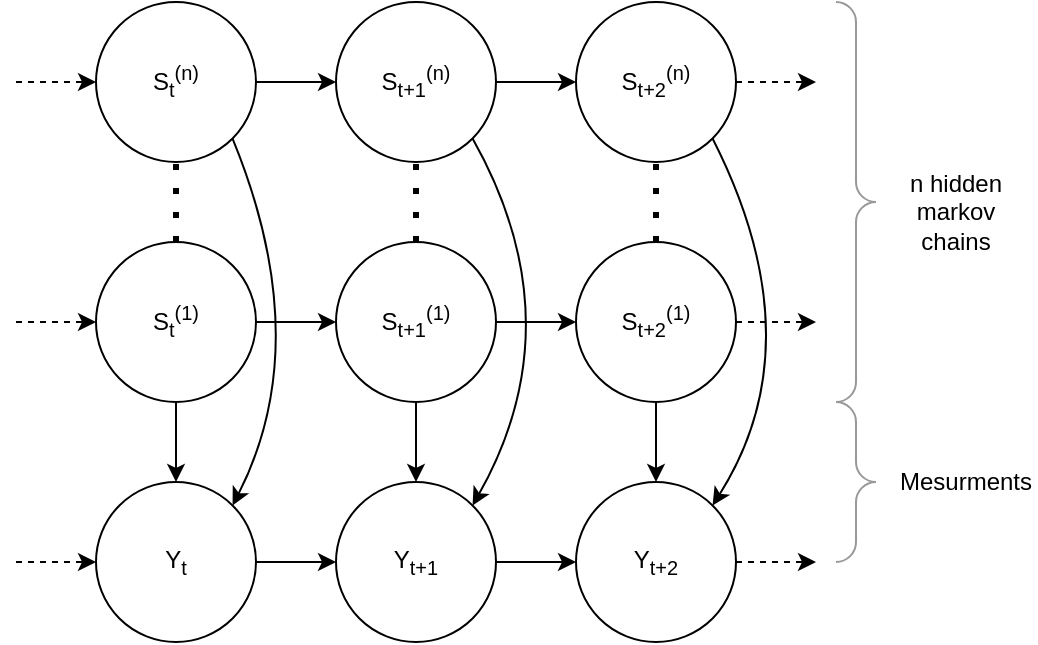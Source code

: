 <mxfile version="20.2.3" type="device"><diagram id="quvCCPkVLItVQjSiOian" name="Page-1"><mxGraphModel dx="530" dy="757" grid="1" gridSize="10" guides="1" tooltips="1" connect="1" arrows="1" fold="1" page="1" pageScale="1" pageWidth="850" pageHeight="1100" math="0" shadow="0"><root><mxCell id="0"/><mxCell id="1" parent="0"/><mxCell id="PCVajjPwWanejp1941Y9-1" value="S&lt;sub&gt;t&lt;/sub&gt;&lt;sup&gt;(n)&lt;/sup&gt;" style="ellipse;whiteSpace=wrap;html=1;aspect=fixed;" vertex="1" parent="1"><mxGeometry x="160" y="40" width="80" height="80" as="geometry"/></mxCell><mxCell id="PCVajjPwWanejp1941Y9-33" style="edgeStyle=orthogonalEdgeStyle;rounded=0;orthogonalLoop=1;jettySize=auto;html=1;exitX=0.5;exitY=1;exitDx=0;exitDy=0;entryX=0.5;entryY=0;entryDx=0;entryDy=0;strokeWidth=1;" edge="1" parent="1" source="PCVajjPwWanejp1941Y9-2" target="PCVajjPwWanejp1941Y9-17"><mxGeometry relative="1" as="geometry"/></mxCell><mxCell id="PCVajjPwWanejp1941Y9-2" value="S&lt;sub&gt;t+1&lt;/sub&gt;&lt;sup&gt;(1)&lt;/sup&gt;" style="ellipse;whiteSpace=wrap;html=1;aspect=fixed;" vertex="1" parent="1"><mxGeometry x="280" y="160" width="80" height="80" as="geometry"/></mxCell><mxCell id="PCVajjPwWanejp1941Y9-3" value="S&lt;sub&gt;t&lt;/sub&gt;&lt;sup&gt;(1)&lt;/sup&gt;" style="ellipse;whiteSpace=wrap;html=1;aspect=fixed;" vertex="1" parent="1"><mxGeometry x="160" y="160" width="80" height="80" as="geometry"/></mxCell><mxCell id="PCVajjPwWanejp1941Y9-4" value="S&lt;sub&gt;t+1&lt;/sub&gt;&lt;sup&gt;(n)&lt;/sup&gt;" style="ellipse;whiteSpace=wrap;html=1;aspect=fixed;" vertex="1" parent="1"><mxGeometry x="280" y="40" width="80" height="80" as="geometry"/></mxCell><mxCell id="PCVajjPwWanejp1941Y9-5" value="S&lt;sub&gt;t+2&lt;/sub&gt;&lt;sup&gt;(n)&lt;/sup&gt;" style="ellipse;whiteSpace=wrap;html=1;aspect=fixed;" vertex="1" parent="1"><mxGeometry x="400" y="40" width="80" height="80" as="geometry"/></mxCell><mxCell id="PCVajjPwWanejp1941Y9-34" style="edgeStyle=orthogonalEdgeStyle;rounded=0;orthogonalLoop=1;jettySize=auto;html=1;exitX=0.5;exitY=1;exitDx=0;exitDy=0;entryX=0.5;entryY=0;entryDx=0;entryDy=0;strokeWidth=1;" edge="1" parent="1" source="PCVajjPwWanejp1941Y9-6" target="PCVajjPwWanejp1941Y9-19"><mxGeometry relative="1" as="geometry"/></mxCell><mxCell id="PCVajjPwWanejp1941Y9-6" value="S&lt;sub&gt;t+2&lt;/sub&gt;&lt;sup&gt;(1)&lt;/sup&gt;" style="ellipse;whiteSpace=wrap;html=1;aspect=fixed;" vertex="1" parent="1"><mxGeometry x="400" y="160" width="80" height="80" as="geometry"/></mxCell><mxCell id="PCVajjPwWanejp1941Y9-7" value="" style="endArrow=classic;html=1;rounded=0;entryX=0;entryY=0.5;entryDx=0;entryDy=0;dashed=1;" edge="1" parent="1" target="PCVajjPwWanejp1941Y9-1"><mxGeometry width="50" height="50" relative="1" as="geometry"><mxPoint x="120" y="80" as="sourcePoint"/><mxPoint x="120" y="55" as="targetPoint"/></mxGeometry></mxCell><mxCell id="PCVajjPwWanejp1941Y9-8" value="" style="endArrow=classic;html=1;rounded=0;entryX=0;entryY=0.5;entryDx=0;entryDy=0;dashed=1;" edge="1" parent="1" target="PCVajjPwWanejp1941Y9-3"><mxGeometry width="50" height="50" relative="1" as="geometry"><mxPoint x="120" y="200" as="sourcePoint"/><mxPoint x="170" y="100" as="targetPoint"/></mxGeometry></mxCell><mxCell id="PCVajjPwWanejp1941Y9-9" value="" style="endArrow=classic;html=1;rounded=0;entryX=0;entryY=0.5;entryDx=0;entryDy=0;" edge="1" parent="1" target="PCVajjPwWanejp1941Y9-4"><mxGeometry width="50" height="50" relative="1" as="geometry"><mxPoint x="240" y="80" as="sourcePoint"/><mxPoint x="170" y="90" as="targetPoint"/></mxGeometry></mxCell><mxCell id="PCVajjPwWanejp1941Y9-10" value="" style="endArrow=classic;html=1;rounded=0;entryX=0;entryY=0.5;entryDx=0;entryDy=0;exitX=1;exitY=0.5;exitDx=0;exitDy=0;" edge="1" parent="1" source="PCVajjPwWanejp1941Y9-4" target="PCVajjPwWanejp1941Y9-5"><mxGeometry width="50" height="50" relative="1" as="geometry"><mxPoint x="250" y="90" as="sourcePoint"/><mxPoint x="290" y="90" as="targetPoint"/></mxGeometry></mxCell><mxCell id="PCVajjPwWanejp1941Y9-12" value="" style="endArrow=classic;html=1;rounded=0;exitX=1;exitY=0.5;exitDx=0;exitDy=0;dashed=1;" edge="1" parent="1" source="PCVajjPwWanejp1941Y9-5"><mxGeometry width="50" height="50" relative="1" as="geometry"><mxPoint x="370" y="90" as="sourcePoint"/><mxPoint x="520" y="80" as="targetPoint"/></mxGeometry></mxCell><mxCell id="PCVajjPwWanejp1941Y9-14" value="" style="endArrow=classic;html=1;rounded=0;entryX=0;entryY=0.5;entryDx=0;entryDy=0;exitX=1;exitY=0.5;exitDx=0;exitDy=0;" edge="1" parent="1" source="PCVajjPwWanejp1941Y9-3" target="PCVajjPwWanejp1941Y9-2"><mxGeometry width="50" height="50" relative="1" as="geometry"><mxPoint x="250" y="100" as="sourcePoint"/><mxPoint x="290" y="100" as="targetPoint"/></mxGeometry></mxCell><mxCell id="PCVajjPwWanejp1941Y9-15" value="" style="endArrow=classic;html=1;rounded=0;entryX=0;entryY=0.5;entryDx=0;entryDy=0;exitX=1;exitY=0.5;exitDx=0;exitDy=0;" edge="1" parent="1" source="PCVajjPwWanejp1941Y9-2" target="PCVajjPwWanejp1941Y9-6"><mxGeometry width="50" height="50" relative="1" as="geometry"><mxPoint x="250" y="210" as="sourcePoint"/><mxPoint x="290" y="210" as="targetPoint"/><Array as="points"/></mxGeometry></mxCell><mxCell id="PCVajjPwWanejp1941Y9-16" value="" style="endArrow=classic;html=1;rounded=0;exitX=1;exitY=0.5;exitDx=0;exitDy=0;dashed=1;" edge="1" parent="1" source="PCVajjPwWanejp1941Y9-6"><mxGeometry width="50" height="50" relative="1" as="geometry"><mxPoint x="370" y="210" as="sourcePoint"/><mxPoint x="520" y="200" as="targetPoint"/><Array as="points"/></mxGeometry></mxCell><mxCell id="PCVajjPwWanejp1941Y9-17" value="Y&lt;sub&gt;t+1&lt;/sub&gt;" style="ellipse;whiteSpace=wrap;html=1;aspect=fixed;" vertex="1" parent="1"><mxGeometry x="280" y="280" width="80" height="80" as="geometry"/></mxCell><mxCell id="PCVajjPwWanejp1941Y9-18" value="Y&lt;sub&gt;t&lt;/sub&gt;" style="ellipse;whiteSpace=wrap;html=1;aspect=fixed;" vertex="1" parent="1"><mxGeometry x="160" y="280" width="80" height="80" as="geometry"/></mxCell><mxCell id="PCVajjPwWanejp1941Y9-19" value="Y&lt;sub&gt;t+2&lt;/sub&gt;" style="ellipse;whiteSpace=wrap;html=1;aspect=fixed;" vertex="1" parent="1"><mxGeometry x="400" y="280" width="80" height="80" as="geometry"/></mxCell><mxCell id="PCVajjPwWanejp1941Y9-20" value="" style="endArrow=classic;html=1;rounded=0;entryX=0;entryY=0.5;entryDx=0;entryDy=0;dashed=1;" edge="1" parent="1" target="PCVajjPwWanejp1941Y9-18"><mxGeometry width="50" height="50" relative="1" as="geometry"><mxPoint x="120" y="320" as="sourcePoint"/><mxPoint x="170" y="220" as="targetPoint"/></mxGeometry></mxCell><mxCell id="PCVajjPwWanejp1941Y9-21" value="" style="endArrow=classic;html=1;rounded=0;entryX=0;entryY=0.5;entryDx=0;entryDy=0;exitX=1;exitY=0.5;exitDx=0;exitDy=0;" edge="1" parent="1" source="PCVajjPwWanejp1941Y9-18" target="PCVajjPwWanejp1941Y9-17"><mxGeometry width="50" height="50" relative="1" as="geometry"><mxPoint x="250" y="220" as="sourcePoint"/><mxPoint x="290" y="220" as="targetPoint"/></mxGeometry></mxCell><mxCell id="PCVajjPwWanejp1941Y9-22" value="" style="endArrow=classic;html=1;rounded=0;entryX=0;entryY=0.5;entryDx=0;entryDy=0;exitX=1;exitY=0.5;exitDx=0;exitDy=0;" edge="1" parent="1" source="PCVajjPwWanejp1941Y9-17" target="PCVajjPwWanejp1941Y9-19"><mxGeometry width="50" height="50" relative="1" as="geometry"><mxPoint x="250" y="330" as="sourcePoint"/><mxPoint x="290" y="330" as="targetPoint"/><Array as="points"/></mxGeometry></mxCell><mxCell id="PCVajjPwWanejp1941Y9-23" value="" style="endArrow=classic;html=1;rounded=0;exitX=1;exitY=0.5;exitDx=0;exitDy=0;dashed=1;" edge="1" parent="1" source="PCVajjPwWanejp1941Y9-19"><mxGeometry width="50" height="50" relative="1" as="geometry"><mxPoint x="370" y="330" as="sourcePoint"/><mxPoint x="520" y="320" as="targetPoint"/><Array as="points"/></mxGeometry></mxCell><mxCell id="PCVajjPwWanejp1941Y9-24" value="" style="curved=1;endArrow=classic;html=1;rounded=0;entryX=1;entryY=0;entryDx=0;entryDy=0;exitX=1;exitY=1;exitDx=0;exitDy=0;" edge="1" parent="1" source="PCVajjPwWanejp1941Y9-1" target="PCVajjPwWanejp1941Y9-18"><mxGeometry width="50" height="50" relative="1" as="geometry"><mxPoint x="220" y="460" as="sourcePoint"/><mxPoint x="270" y="410" as="targetPoint"/><Array as="points"><mxPoint x="270" y="210"/></Array></mxGeometry></mxCell><mxCell id="PCVajjPwWanejp1941Y9-25" value="" style="curved=1;endArrow=classic;html=1;rounded=0;entryX=1;entryY=0;entryDx=0;entryDy=0;exitX=1;exitY=1;exitDx=0;exitDy=0;" edge="1" parent="1" source="PCVajjPwWanejp1941Y9-4" target="PCVajjPwWanejp1941Y9-17"><mxGeometry width="50" height="50" relative="1" as="geometry"><mxPoint x="238.284" y="118.284" as="sourcePoint"/><mxPoint x="238.284" y="301.716" as="targetPoint"/><Array as="points"><mxPoint x="400" y="200"/></Array></mxGeometry></mxCell><mxCell id="PCVajjPwWanejp1941Y9-26" value="" style="curved=1;endArrow=classic;html=1;rounded=0;entryX=1;entryY=0;entryDx=0;entryDy=0;exitX=1;exitY=1;exitDx=0;exitDy=0;" edge="1" parent="1" source="PCVajjPwWanejp1941Y9-5" target="PCVajjPwWanejp1941Y9-19"><mxGeometry width="50" height="50" relative="1" as="geometry"><mxPoint x="358.284" y="118.284" as="sourcePoint"/><mxPoint x="358.284" y="301.716" as="targetPoint"/><Array as="points"><mxPoint x="520" y="210"/></Array></mxGeometry></mxCell><mxCell id="PCVajjPwWanejp1941Y9-28" value="" style="endArrow=none;dashed=1;html=1;dashPattern=1 3;strokeWidth=3;rounded=0;entryX=0.5;entryY=1;entryDx=0;entryDy=0;" edge="1" parent="1" target="PCVajjPwWanejp1941Y9-1"><mxGeometry width="50" height="50" relative="1" as="geometry"><mxPoint x="200" y="160" as="sourcePoint"/><mxPoint x="220" y="410" as="targetPoint"/></mxGeometry></mxCell><mxCell id="PCVajjPwWanejp1941Y9-29" value="" style="endArrow=none;dashed=1;html=1;dashPattern=1 3;strokeWidth=3;rounded=0;entryX=0.5;entryY=1;entryDx=0;entryDy=0;exitX=0.5;exitY=0;exitDx=0;exitDy=0;" edge="1" parent="1" source="PCVajjPwWanejp1941Y9-2" target="PCVajjPwWanejp1941Y9-4"><mxGeometry width="50" height="50" relative="1" as="geometry"><mxPoint x="210" y="170" as="sourcePoint"/><mxPoint x="210" y="130" as="targetPoint"/></mxGeometry></mxCell><mxCell id="PCVajjPwWanejp1941Y9-30" value="" style="endArrow=none;dashed=1;html=1;dashPattern=1 3;strokeWidth=3;rounded=0;entryX=0.5;entryY=1;entryDx=0;entryDy=0;exitX=0.5;exitY=0;exitDx=0;exitDy=0;" edge="1" parent="1" source="PCVajjPwWanejp1941Y9-6" target="PCVajjPwWanejp1941Y9-5"><mxGeometry width="50" height="50" relative="1" as="geometry"><mxPoint x="330" y="170" as="sourcePoint"/><mxPoint x="330" y="130" as="targetPoint"/></mxGeometry></mxCell><mxCell id="PCVajjPwWanejp1941Y9-31" value="" style="endArrow=classic;html=1;rounded=0;strokeWidth=1;exitX=0.5;exitY=1;exitDx=0;exitDy=0;entryX=0.5;entryY=0;entryDx=0;entryDy=0;entryPerimeter=0;" edge="1" parent="1" source="PCVajjPwWanejp1941Y9-3" target="PCVajjPwWanejp1941Y9-18"><mxGeometry width="50" height="50" relative="1" as="geometry"><mxPoint x="160" y="350" as="sourcePoint"/><mxPoint x="160" y="400" as="targetPoint"/></mxGeometry></mxCell><mxCell id="PCVajjPwWanejp1941Y9-35" value="" style="labelPosition=right;align=left;strokeWidth=1;shape=mxgraph.mockup.markup.curlyBrace;html=1;shadow=0;dashed=0;strokeColor=#999999;direction=north;rotation=-180;" vertex="1" parent="1"><mxGeometry x="530" y="40" width="20" height="200" as="geometry"/></mxCell><mxCell id="PCVajjPwWanejp1941Y9-39" value="n hidden markov chains" style="text;html=1;strokeColor=none;fillColor=none;align=center;verticalAlign=middle;whiteSpace=wrap;rounded=0;" vertex="1" parent="1"><mxGeometry x="560" y="110" width="60" height="70" as="geometry"/></mxCell><mxCell id="PCVajjPwWanejp1941Y9-40" value="" style="labelPosition=right;align=left;strokeWidth=1;shape=mxgraph.mockup.markup.curlyBrace;html=1;shadow=0;dashed=0;strokeColor=#999999;direction=north;rotation=-180;" vertex="1" parent="1"><mxGeometry x="530" y="240" width="20" height="80" as="geometry"/></mxCell><mxCell id="PCVajjPwWanejp1941Y9-41" value="Mesurments" style="text;html=1;strokeColor=none;fillColor=none;align=center;verticalAlign=middle;whiteSpace=wrap;rounded=0;" vertex="1" parent="1"><mxGeometry x="560" y="245" width="70" height="70" as="geometry"/></mxCell></root></mxGraphModel></diagram></mxfile>
